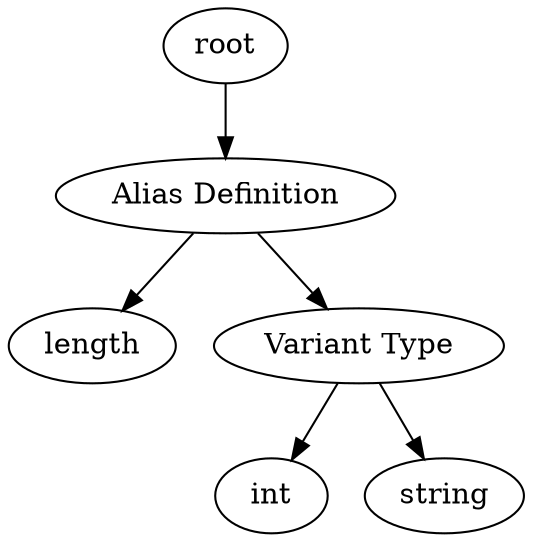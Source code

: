 digraph G { 
 "0"   [label="root"]; 
 "1"   [label="Alias Definition"]; 
 "0" -> "1"; 
 "2"   [label="length"]; 
 "1" -> "2"; 
 "3"   [label="Variant Type"]; 
 "1" -> "3"; 
 "4"   [label="int"]; 
 "3" -> "4"; 
 "5"   [label="string"]; 
 "3" -> "5"; 
 }
